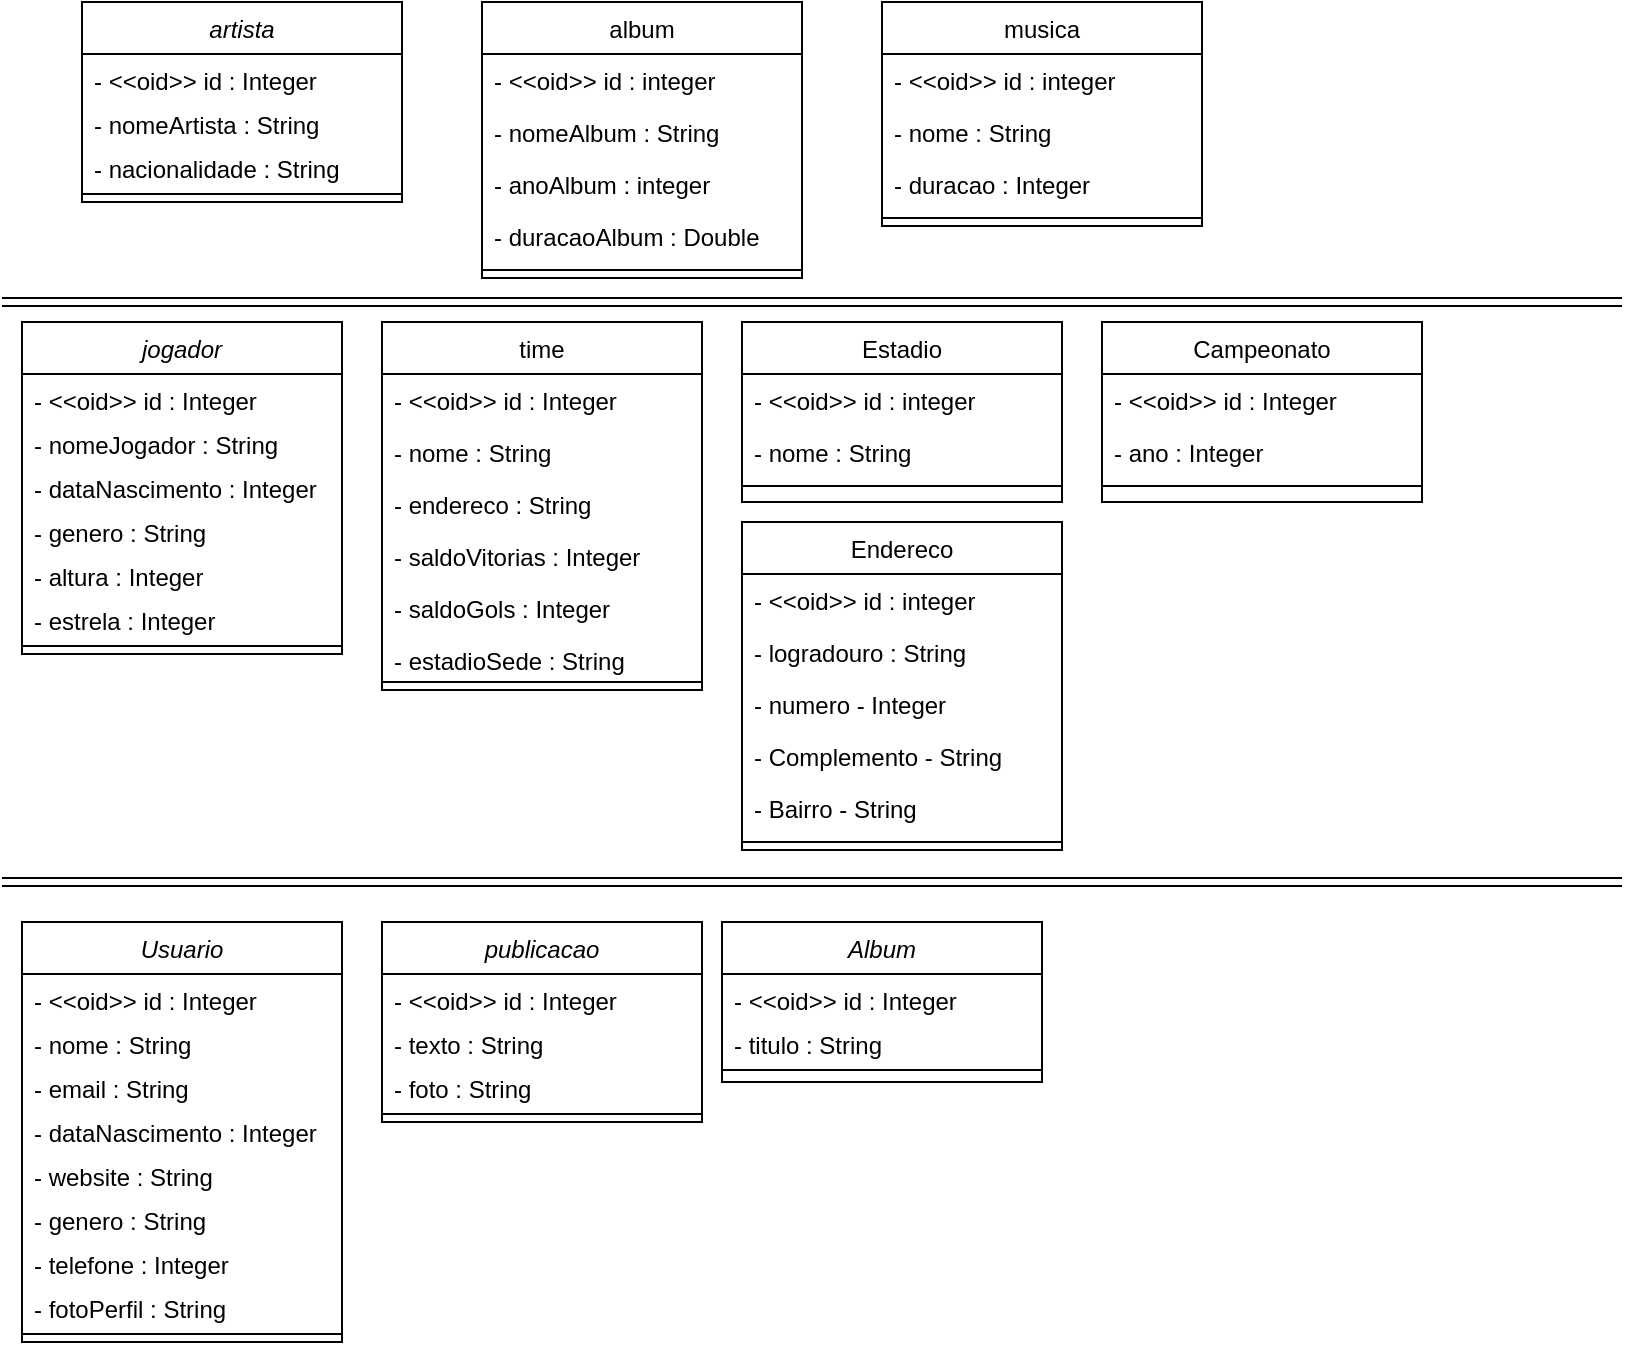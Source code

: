 <mxfile version="22.1.7" type="github">
  <diagram id="C5RBs43oDa-KdzZeNtuy" name="Page-1">
    <mxGraphModel dx="989" dy="539" grid="1" gridSize="10" guides="1" tooltips="1" connect="1" arrows="1" fold="1" page="1" pageScale="1" pageWidth="827" pageHeight="1169" math="0" shadow="0">
      <root>
        <mxCell id="WIyWlLk6GJQsqaUBKTNV-0" />
        <mxCell id="WIyWlLk6GJQsqaUBKTNV-1" parent="WIyWlLk6GJQsqaUBKTNV-0" />
        <mxCell id="zkfFHV4jXpPFQw0GAbJ--0" value="artista" style="swimlane;fontStyle=2;align=center;verticalAlign=top;childLayout=stackLayout;horizontal=1;startSize=26;horizontalStack=0;resizeParent=1;resizeLast=0;collapsible=1;marginBottom=0;rounded=0;shadow=0;strokeWidth=1;" parent="WIyWlLk6GJQsqaUBKTNV-1" vertex="1">
          <mxGeometry x="40" y="40" width="160" height="100" as="geometry">
            <mxRectangle x="230" y="140" width="160" height="26" as="alternateBounds" />
          </mxGeometry>
        </mxCell>
        <mxCell id="zkfFHV4jXpPFQw0GAbJ--1" value="- &lt;&lt;oid&gt;&gt; id : Integer" style="text;align=left;verticalAlign=top;spacingLeft=4;spacingRight=4;overflow=hidden;rotatable=0;points=[[0,0.5],[1,0.5]];portConstraint=eastwest;" parent="zkfFHV4jXpPFQw0GAbJ--0" vertex="1">
          <mxGeometry y="26" width="160" height="22" as="geometry" />
        </mxCell>
        <mxCell id="GjbUlt5qz_9yMM0hO7gG-6" value="- nomeArtista : String" style="text;align=left;verticalAlign=top;spacingLeft=4;spacingRight=4;overflow=hidden;rotatable=0;points=[[0,0.5],[1,0.5]];portConstraint=eastwest;" vertex="1" parent="zkfFHV4jXpPFQw0GAbJ--0">
          <mxGeometry y="48" width="160" height="22" as="geometry" />
        </mxCell>
        <mxCell id="GjbUlt5qz_9yMM0hO7gG-7" value="- nacionalidade : String" style="text;align=left;verticalAlign=top;spacingLeft=4;spacingRight=4;overflow=hidden;rotatable=0;points=[[0,0.5],[1,0.5]];portConstraint=eastwest;" vertex="1" parent="zkfFHV4jXpPFQw0GAbJ--0">
          <mxGeometry y="70" width="160" height="22" as="geometry" />
        </mxCell>
        <mxCell id="zkfFHV4jXpPFQw0GAbJ--4" value="" style="line;html=1;strokeWidth=1;align=left;verticalAlign=middle;spacingTop=-1;spacingLeft=3;spacingRight=3;rotatable=0;labelPosition=right;points=[];portConstraint=eastwest;" parent="zkfFHV4jXpPFQw0GAbJ--0" vertex="1">
          <mxGeometry y="92" width="160" height="8" as="geometry" />
        </mxCell>
        <mxCell id="zkfFHV4jXpPFQw0GAbJ--6" value="musica" style="swimlane;fontStyle=0;align=center;verticalAlign=top;childLayout=stackLayout;horizontal=1;startSize=26;horizontalStack=0;resizeParent=1;resizeLast=0;collapsible=1;marginBottom=0;rounded=0;shadow=0;strokeWidth=1;" parent="WIyWlLk6GJQsqaUBKTNV-1" vertex="1">
          <mxGeometry x="440" y="40" width="160" height="112" as="geometry">
            <mxRectangle x="130" y="380" width="160" height="26" as="alternateBounds" />
          </mxGeometry>
        </mxCell>
        <mxCell id="GjbUlt5qz_9yMM0hO7gG-10" value="- &lt;&lt;oid&gt;&gt; id : integer" style="text;align=left;verticalAlign=top;spacingLeft=4;spacingRight=4;overflow=hidden;rotatable=0;points=[[0,0.5],[1,0.5]];portConstraint=eastwest;rounded=0;shadow=0;html=0;" vertex="1" parent="zkfFHV4jXpPFQw0GAbJ--6">
          <mxGeometry y="26" width="160" height="26" as="geometry" />
        </mxCell>
        <mxCell id="zkfFHV4jXpPFQw0GAbJ--7" value="- nome : String" style="text;align=left;verticalAlign=top;spacingLeft=4;spacingRight=4;overflow=hidden;rotatable=0;points=[[0,0.5],[1,0.5]];portConstraint=eastwest;" parent="zkfFHV4jXpPFQw0GAbJ--6" vertex="1">
          <mxGeometry y="52" width="160" height="26" as="geometry" />
        </mxCell>
        <mxCell id="zkfFHV4jXpPFQw0GAbJ--8" value="- duracao : Integer" style="text;align=left;verticalAlign=top;spacingLeft=4;spacingRight=4;overflow=hidden;rotatable=0;points=[[0,0.5],[1,0.5]];portConstraint=eastwest;rounded=0;shadow=0;html=0;" parent="zkfFHV4jXpPFQw0GAbJ--6" vertex="1">
          <mxGeometry y="78" width="160" height="26" as="geometry" />
        </mxCell>
        <mxCell id="zkfFHV4jXpPFQw0GAbJ--9" value="" style="line;html=1;strokeWidth=1;align=left;verticalAlign=middle;spacingTop=-1;spacingLeft=3;spacingRight=3;rotatable=0;labelPosition=right;points=[];portConstraint=eastwest;" parent="zkfFHV4jXpPFQw0GAbJ--6" vertex="1">
          <mxGeometry y="104" width="160" height="8" as="geometry" />
        </mxCell>
        <mxCell id="zkfFHV4jXpPFQw0GAbJ--17" value="album" style="swimlane;fontStyle=0;align=center;verticalAlign=top;childLayout=stackLayout;horizontal=1;startSize=26;horizontalStack=0;resizeParent=1;resizeLast=0;collapsible=1;marginBottom=0;rounded=0;shadow=0;strokeWidth=1;" parent="WIyWlLk6GJQsqaUBKTNV-1" vertex="1">
          <mxGeometry x="240" y="40" width="160" height="138" as="geometry">
            <mxRectangle x="550" y="140" width="160" height="26" as="alternateBounds" />
          </mxGeometry>
        </mxCell>
        <mxCell id="GjbUlt5qz_9yMM0hO7gG-9" value="- &lt;&lt;oid&gt;&gt; id : integer" style="text;align=left;verticalAlign=top;spacingLeft=4;spacingRight=4;overflow=hidden;rotatable=0;points=[[0,0.5],[1,0.5]];portConstraint=eastwest;" vertex="1" parent="zkfFHV4jXpPFQw0GAbJ--17">
          <mxGeometry y="26" width="160" height="26" as="geometry" />
        </mxCell>
        <mxCell id="zkfFHV4jXpPFQw0GAbJ--18" value="- nomeAlbum : String" style="text;align=left;verticalAlign=top;spacingLeft=4;spacingRight=4;overflow=hidden;rotatable=0;points=[[0,0.5],[1,0.5]];portConstraint=eastwest;" parent="zkfFHV4jXpPFQw0GAbJ--17" vertex="1">
          <mxGeometry y="52" width="160" height="26" as="geometry" />
        </mxCell>
        <mxCell id="zkfFHV4jXpPFQw0GAbJ--19" value="- anoAlbum : integer" style="text;align=left;verticalAlign=top;spacingLeft=4;spacingRight=4;overflow=hidden;rotatable=0;points=[[0,0.5],[1,0.5]];portConstraint=eastwest;rounded=0;shadow=0;html=0;" parent="zkfFHV4jXpPFQw0GAbJ--17" vertex="1">
          <mxGeometry y="78" width="160" height="26" as="geometry" />
        </mxCell>
        <mxCell id="zkfFHV4jXpPFQw0GAbJ--20" value="- duracaoAlbum : Double" style="text;align=left;verticalAlign=top;spacingLeft=4;spacingRight=4;overflow=hidden;rotatable=0;points=[[0,0.5],[1,0.5]];portConstraint=eastwest;rounded=0;shadow=0;html=0;" parent="zkfFHV4jXpPFQw0GAbJ--17" vertex="1">
          <mxGeometry y="104" width="160" height="26" as="geometry" />
        </mxCell>
        <mxCell id="zkfFHV4jXpPFQw0GAbJ--23" value="" style="line;html=1;strokeWidth=1;align=left;verticalAlign=middle;spacingTop=-1;spacingLeft=3;spacingRight=3;rotatable=0;labelPosition=right;points=[];portConstraint=eastwest;" parent="zkfFHV4jXpPFQw0GAbJ--17" vertex="1">
          <mxGeometry y="130" width="160" height="8" as="geometry" />
        </mxCell>
        <mxCell id="GjbUlt5qz_9yMM0hO7gG-11" value="jogador" style="swimlane;fontStyle=2;align=center;verticalAlign=top;childLayout=stackLayout;horizontal=1;startSize=26;horizontalStack=0;resizeParent=1;resizeLast=0;collapsible=1;marginBottom=0;rounded=0;shadow=0;strokeWidth=1;" vertex="1" parent="WIyWlLk6GJQsqaUBKTNV-1">
          <mxGeometry x="10" y="200" width="160" height="166" as="geometry">
            <mxRectangle x="230" y="140" width="160" height="26" as="alternateBounds" />
          </mxGeometry>
        </mxCell>
        <mxCell id="GjbUlt5qz_9yMM0hO7gG-12" value="- &lt;&lt;oid&gt;&gt; id : Integer" style="text;align=left;verticalAlign=top;spacingLeft=4;spacingRight=4;overflow=hidden;rotatable=0;points=[[0,0.5],[1,0.5]];portConstraint=eastwest;" vertex="1" parent="GjbUlt5qz_9yMM0hO7gG-11">
          <mxGeometry y="26" width="160" height="22" as="geometry" />
        </mxCell>
        <mxCell id="GjbUlt5qz_9yMM0hO7gG-13" value="- nomeJogador : String" style="text;align=left;verticalAlign=top;spacingLeft=4;spacingRight=4;overflow=hidden;rotatable=0;points=[[0,0.5],[1,0.5]];portConstraint=eastwest;" vertex="1" parent="GjbUlt5qz_9yMM0hO7gG-11">
          <mxGeometry y="48" width="160" height="22" as="geometry" />
        </mxCell>
        <mxCell id="GjbUlt5qz_9yMM0hO7gG-16" value="- dataNascimento : Integer" style="text;align=left;verticalAlign=top;spacingLeft=4;spacingRight=4;overflow=hidden;rotatable=0;points=[[0,0.5],[1,0.5]];portConstraint=eastwest;" vertex="1" parent="GjbUlt5qz_9yMM0hO7gG-11">
          <mxGeometry y="70" width="160" height="22" as="geometry" />
        </mxCell>
        <mxCell id="GjbUlt5qz_9yMM0hO7gG-14" value="- genero : String" style="text;align=left;verticalAlign=top;spacingLeft=4;spacingRight=4;overflow=hidden;rotatable=0;points=[[0,0.5],[1,0.5]];portConstraint=eastwest;" vertex="1" parent="GjbUlt5qz_9yMM0hO7gG-11">
          <mxGeometry y="92" width="160" height="22" as="geometry" />
        </mxCell>
        <mxCell id="GjbUlt5qz_9yMM0hO7gG-17" value="- altura : Integer" style="text;align=left;verticalAlign=top;spacingLeft=4;spacingRight=4;overflow=hidden;rotatable=0;points=[[0,0.5],[1,0.5]];portConstraint=eastwest;" vertex="1" parent="GjbUlt5qz_9yMM0hO7gG-11">
          <mxGeometry y="114" width="160" height="22" as="geometry" />
        </mxCell>
        <mxCell id="GjbUlt5qz_9yMM0hO7gG-18" value="- estrela : Integer" style="text;align=left;verticalAlign=top;spacingLeft=4;spacingRight=4;overflow=hidden;rotatable=0;points=[[0,0.5],[1,0.5]];portConstraint=eastwest;" vertex="1" parent="GjbUlt5qz_9yMM0hO7gG-11">
          <mxGeometry y="136" width="160" height="22" as="geometry" />
        </mxCell>
        <mxCell id="GjbUlt5qz_9yMM0hO7gG-15" value="" style="line;html=1;strokeWidth=1;align=left;verticalAlign=middle;spacingTop=-1;spacingLeft=3;spacingRight=3;rotatable=0;labelPosition=right;points=[];portConstraint=eastwest;" vertex="1" parent="GjbUlt5qz_9yMM0hO7gG-11">
          <mxGeometry y="158" width="160" height="8" as="geometry" />
        </mxCell>
        <mxCell id="GjbUlt5qz_9yMM0hO7gG-19" value="Endereco" style="swimlane;fontStyle=0;align=center;verticalAlign=top;childLayout=stackLayout;horizontal=1;startSize=26;horizontalStack=0;resizeParent=1;resizeLast=0;collapsible=1;marginBottom=0;rounded=0;shadow=0;strokeWidth=1;" vertex="1" parent="WIyWlLk6GJQsqaUBKTNV-1">
          <mxGeometry x="370" y="300" width="160" height="164" as="geometry">
            <mxRectangle x="130" y="380" width="160" height="26" as="alternateBounds" />
          </mxGeometry>
        </mxCell>
        <mxCell id="GjbUlt5qz_9yMM0hO7gG-20" value="- &lt;&lt;oid&gt;&gt; id : integer" style="text;align=left;verticalAlign=top;spacingLeft=4;spacingRight=4;overflow=hidden;rotatable=0;points=[[0,0.5],[1,0.5]];portConstraint=eastwest;rounded=0;shadow=0;html=0;" vertex="1" parent="GjbUlt5qz_9yMM0hO7gG-19">
          <mxGeometry y="26" width="160" height="26" as="geometry" />
        </mxCell>
        <mxCell id="GjbUlt5qz_9yMM0hO7gG-21" value="- logradouro : String" style="text;align=left;verticalAlign=top;spacingLeft=4;spacingRight=4;overflow=hidden;rotatable=0;points=[[0,0.5],[1,0.5]];portConstraint=eastwest;" vertex="1" parent="GjbUlt5qz_9yMM0hO7gG-19">
          <mxGeometry y="52" width="160" height="26" as="geometry" />
        </mxCell>
        <mxCell id="GjbUlt5qz_9yMM0hO7gG-22" value="- numero - Integer" style="text;align=left;verticalAlign=top;spacingLeft=4;spacingRight=4;overflow=hidden;rotatable=0;points=[[0,0.5],[1,0.5]];portConstraint=eastwest;rounded=0;shadow=0;html=0;" vertex="1" parent="GjbUlt5qz_9yMM0hO7gG-19">
          <mxGeometry y="78" width="160" height="26" as="geometry" />
        </mxCell>
        <mxCell id="GjbUlt5qz_9yMM0hO7gG-42" value="- Complemento - String" style="text;align=left;verticalAlign=top;spacingLeft=4;spacingRight=4;overflow=hidden;rotatable=0;points=[[0,0.5],[1,0.5]];portConstraint=eastwest;rounded=0;shadow=0;html=0;" vertex="1" parent="GjbUlt5qz_9yMM0hO7gG-19">
          <mxGeometry y="104" width="160" height="26" as="geometry" />
        </mxCell>
        <mxCell id="GjbUlt5qz_9yMM0hO7gG-43" value="- Bairro - String" style="text;align=left;verticalAlign=top;spacingLeft=4;spacingRight=4;overflow=hidden;rotatable=0;points=[[0,0.5],[1,0.5]];portConstraint=eastwest;rounded=0;shadow=0;html=0;" vertex="1" parent="GjbUlt5qz_9yMM0hO7gG-19">
          <mxGeometry y="130" width="160" height="26" as="geometry" />
        </mxCell>
        <mxCell id="GjbUlt5qz_9yMM0hO7gG-23" value="" style="line;html=1;strokeWidth=1;align=left;verticalAlign=middle;spacingTop=-1;spacingLeft=3;spacingRight=3;rotatable=0;labelPosition=right;points=[];portConstraint=eastwest;" vertex="1" parent="GjbUlt5qz_9yMM0hO7gG-19">
          <mxGeometry y="156" width="160" height="8" as="geometry" />
        </mxCell>
        <mxCell id="GjbUlt5qz_9yMM0hO7gG-24" value="Estadio" style="swimlane;fontStyle=0;align=center;verticalAlign=top;childLayout=stackLayout;horizontal=1;startSize=26;horizontalStack=0;resizeParent=1;resizeLast=0;collapsible=1;marginBottom=0;rounded=0;shadow=0;strokeWidth=1;" vertex="1" parent="WIyWlLk6GJQsqaUBKTNV-1">
          <mxGeometry x="370" y="200" width="160" height="90" as="geometry">
            <mxRectangle x="130" y="380" width="160" height="26" as="alternateBounds" />
          </mxGeometry>
        </mxCell>
        <mxCell id="GjbUlt5qz_9yMM0hO7gG-25" value="- &lt;&lt;oid&gt;&gt; id : integer" style="text;align=left;verticalAlign=top;spacingLeft=4;spacingRight=4;overflow=hidden;rotatable=0;points=[[0,0.5],[1,0.5]];portConstraint=eastwest;rounded=0;shadow=0;html=0;" vertex="1" parent="GjbUlt5qz_9yMM0hO7gG-24">
          <mxGeometry y="26" width="160" height="26" as="geometry" />
        </mxCell>
        <mxCell id="GjbUlt5qz_9yMM0hO7gG-26" value="- nome : String" style="text;align=left;verticalAlign=top;spacingLeft=4;spacingRight=4;overflow=hidden;rotatable=0;points=[[0,0.5],[1,0.5]];portConstraint=eastwest;" vertex="1" parent="GjbUlt5qz_9yMM0hO7gG-24">
          <mxGeometry y="52" width="160" height="26" as="geometry" />
        </mxCell>
        <mxCell id="GjbUlt5qz_9yMM0hO7gG-28" value="" style="line;html=1;strokeWidth=1;align=left;verticalAlign=middle;spacingTop=-1;spacingLeft=3;spacingRight=3;rotatable=0;labelPosition=right;points=[];portConstraint=eastwest;" vertex="1" parent="GjbUlt5qz_9yMM0hO7gG-24">
          <mxGeometry y="78" width="160" height="8" as="geometry" />
        </mxCell>
        <mxCell id="GjbUlt5qz_9yMM0hO7gG-29" value="time" style="swimlane;fontStyle=0;align=center;verticalAlign=top;childLayout=stackLayout;horizontal=1;startSize=26;horizontalStack=0;resizeParent=1;resizeLast=0;collapsible=1;marginBottom=0;rounded=0;shadow=0;strokeWidth=1;" vertex="1" parent="WIyWlLk6GJQsqaUBKTNV-1">
          <mxGeometry x="190" y="200" width="160" height="184" as="geometry">
            <mxRectangle x="130" y="380" width="160" height="26" as="alternateBounds" />
          </mxGeometry>
        </mxCell>
        <mxCell id="GjbUlt5qz_9yMM0hO7gG-30" value="- &lt;&lt;oid&gt;&gt; id : Integer" style="text;align=left;verticalAlign=top;spacingLeft=4;spacingRight=4;overflow=hidden;rotatable=0;points=[[0,0.5],[1,0.5]];portConstraint=eastwest;rounded=0;shadow=0;html=0;" vertex="1" parent="GjbUlt5qz_9yMM0hO7gG-29">
          <mxGeometry y="26" width="160" height="26" as="geometry" />
        </mxCell>
        <mxCell id="GjbUlt5qz_9yMM0hO7gG-31" value="- nome : String" style="text;align=left;verticalAlign=top;spacingLeft=4;spacingRight=4;overflow=hidden;rotatable=0;points=[[0,0.5],[1,0.5]];portConstraint=eastwest;" vertex="1" parent="GjbUlt5qz_9yMM0hO7gG-29">
          <mxGeometry y="52" width="160" height="26" as="geometry" />
        </mxCell>
        <mxCell id="GjbUlt5qz_9yMM0hO7gG-32" value="- endereco : String" style="text;align=left;verticalAlign=top;spacingLeft=4;spacingRight=4;overflow=hidden;rotatable=0;points=[[0,0.5],[1,0.5]];portConstraint=eastwest;rounded=0;shadow=0;html=0;" vertex="1" parent="GjbUlt5qz_9yMM0hO7gG-29">
          <mxGeometry y="78" width="160" height="26" as="geometry" />
        </mxCell>
        <mxCell id="GjbUlt5qz_9yMM0hO7gG-39" value="- saldoVitorias : Integer" style="text;align=left;verticalAlign=top;spacingLeft=4;spacingRight=4;overflow=hidden;rotatable=0;points=[[0,0.5],[1,0.5]];portConstraint=eastwest;rounded=0;shadow=0;html=0;" vertex="1" parent="GjbUlt5qz_9yMM0hO7gG-29">
          <mxGeometry y="104" width="160" height="26" as="geometry" />
        </mxCell>
        <mxCell id="GjbUlt5qz_9yMM0hO7gG-40" value="- saldoGols : Integer" style="text;align=left;verticalAlign=top;spacingLeft=4;spacingRight=4;overflow=hidden;rotatable=0;points=[[0,0.5],[1,0.5]];portConstraint=eastwest;rounded=0;shadow=0;html=0;" vertex="1" parent="GjbUlt5qz_9yMM0hO7gG-29">
          <mxGeometry y="130" width="160" height="26" as="geometry" />
        </mxCell>
        <mxCell id="GjbUlt5qz_9yMM0hO7gG-41" value="- estadioSede : String" style="text;align=left;verticalAlign=top;spacingLeft=4;spacingRight=4;overflow=hidden;rotatable=0;points=[[0,0.5],[1,0.5]];portConstraint=eastwest;rounded=0;shadow=0;html=0;" vertex="1" parent="GjbUlt5qz_9yMM0hO7gG-29">
          <mxGeometry y="156" width="160" height="20" as="geometry" />
        </mxCell>
        <mxCell id="GjbUlt5qz_9yMM0hO7gG-33" value="" style="line;html=1;strokeWidth=1;align=left;verticalAlign=middle;spacingTop=-1;spacingLeft=3;spacingRight=3;rotatable=0;labelPosition=right;points=[];portConstraint=eastwest;" vertex="1" parent="GjbUlt5qz_9yMM0hO7gG-29">
          <mxGeometry y="176" width="160" height="8" as="geometry" />
        </mxCell>
        <mxCell id="GjbUlt5qz_9yMM0hO7gG-34" value="Campeonato" style="swimlane;fontStyle=0;align=center;verticalAlign=top;childLayout=stackLayout;horizontal=1;startSize=26;horizontalStack=0;resizeParent=1;resizeLast=0;collapsible=1;marginBottom=0;rounded=0;shadow=0;strokeWidth=1;" vertex="1" parent="WIyWlLk6GJQsqaUBKTNV-1">
          <mxGeometry x="550" y="200" width="160" height="90" as="geometry">
            <mxRectangle x="130" y="380" width="160" height="26" as="alternateBounds" />
          </mxGeometry>
        </mxCell>
        <mxCell id="GjbUlt5qz_9yMM0hO7gG-35" value="- &lt;&lt;oid&gt;&gt; id : Integer" style="text;align=left;verticalAlign=top;spacingLeft=4;spacingRight=4;overflow=hidden;rotatable=0;points=[[0,0.5],[1,0.5]];portConstraint=eastwest;rounded=0;shadow=0;html=0;" vertex="1" parent="GjbUlt5qz_9yMM0hO7gG-34">
          <mxGeometry y="26" width="160" height="26" as="geometry" />
        </mxCell>
        <mxCell id="GjbUlt5qz_9yMM0hO7gG-36" value="- ano : Integer" style="text;align=left;verticalAlign=top;spacingLeft=4;spacingRight=4;overflow=hidden;rotatable=0;points=[[0,0.5],[1,0.5]];portConstraint=eastwest;" vertex="1" parent="GjbUlt5qz_9yMM0hO7gG-34">
          <mxGeometry y="52" width="160" height="26" as="geometry" />
        </mxCell>
        <mxCell id="GjbUlt5qz_9yMM0hO7gG-38" value="" style="line;html=1;strokeWidth=1;align=left;verticalAlign=middle;spacingTop=-1;spacingLeft=3;spacingRight=3;rotatable=0;labelPosition=right;points=[];portConstraint=eastwest;" vertex="1" parent="GjbUlt5qz_9yMM0hO7gG-34">
          <mxGeometry y="78" width="160" height="8" as="geometry" />
        </mxCell>
        <mxCell id="GjbUlt5qz_9yMM0hO7gG-44" value="" style="shape=link;html=1;rounded=0;" edge="1" parent="WIyWlLk6GJQsqaUBKTNV-1">
          <mxGeometry width="100" relative="1" as="geometry">
            <mxPoint y="190" as="sourcePoint" />
            <mxPoint x="810" y="190" as="targetPoint" />
            <Array as="points">
              <mxPoint x="470" y="190" />
            </Array>
          </mxGeometry>
        </mxCell>
        <mxCell id="GjbUlt5qz_9yMM0hO7gG-51" value="" style="shape=link;html=1;rounded=0;" edge="1" parent="WIyWlLk6GJQsqaUBKTNV-1">
          <mxGeometry width="100" relative="1" as="geometry">
            <mxPoint y="480" as="sourcePoint" />
            <mxPoint x="810" y="480" as="targetPoint" />
            <Array as="points">
              <mxPoint x="470" y="480" />
            </Array>
          </mxGeometry>
        </mxCell>
        <mxCell id="GjbUlt5qz_9yMM0hO7gG-52" value="Usuario" style="swimlane;fontStyle=2;align=center;verticalAlign=top;childLayout=stackLayout;horizontal=1;startSize=26;horizontalStack=0;resizeParent=1;resizeLast=0;collapsible=1;marginBottom=0;rounded=0;shadow=0;strokeWidth=1;" vertex="1" parent="WIyWlLk6GJQsqaUBKTNV-1">
          <mxGeometry x="10" y="500" width="160" height="210" as="geometry">
            <mxRectangle x="230" y="140" width="160" height="26" as="alternateBounds" />
          </mxGeometry>
        </mxCell>
        <mxCell id="GjbUlt5qz_9yMM0hO7gG-53" value="- &lt;&lt;oid&gt;&gt; id : Integer" style="text;align=left;verticalAlign=top;spacingLeft=4;spacingRight=4;overflow=hidden;rotatable=0;points=[[0,0.5],[1,0.5]];portConstraint=eastwest;" vertex="1" parent="GjbUlt5qz_9yMM0hO7gG-52">
          <mxGeometry y="26" width="160" height="22" as="geometry" />
        </mxCell>
        <mxCell id="GjbUlt5qz_9yMM0hO7gG-54" value="- nome : String" style="text;align=left;verticalAlign=top;spacingLeft=4;spacingRight=4;overflow=hidden;rotatable=0;points=[[0,0.5],[1,0.5]];portConstraint=eastwest;" vertex="1" parent="GjbUlt5qz_9yMM0hO7gG-52">
          <mxGeometry y="48" width="160" height="22" as="geometry" />
        </mxCell>
        <mxCell id="GjbUlt5qz_9yMM0hO7gG-55" value="- email : String" style="text;align=left;verticalAlign=top;spacingLeft=4;spacingRight=4;overflow=hidden;rotatable=0;points=[[0,0.5],[1,0.5]];portConstraint=eastwest;" vertex="1" parent="GjbUlt5qz_9yMM0hO7gG-52">
          <mxGeometry y="70" width="160" height="22" as="geometry" />
        </mxCell>
        <mxCell id="GjbUlt5qz_9yMM0hO7gG-56" value="- dataNascimento : Integer" style="text;align=left;verticalAlign=top;spacingLeft=4;spacingRight=4;overflow=hidden;rotatable=0;points=[[0,0.5],[1,0.5]];portConstraint=eastwest;" vertex="1" parent="GjbUlt5qz_9yMM0hO7gG-52">
          <mxGeometry y="92" width="160" height="22" as="geometry" />
        </mxCell>
        <mxCell id="GjbUlt5qz_9yMM0hO7gG-57" value="- website : String" style="text;align=left;verticalAlign=top;spacingLeft=4;spacingRight=4;overflow=hidden;rotatable=0;points=[[0,0.5],[1,0.5]];portConstraint=eastwest;" vertex="1" parent="GjbUlt5qz_9yMM0hO7gG-52">
          <mxGeometry y="114" width="160" height="22" as="geometry" />
        </mxCell>
        <mxCell id="GjbUlt5qz_9yMM0hO7gG-58" value="- genero : String" style="text;align=left;verticalAlign=top;spacingLeft=4;spacingRight=4;overflow=hidden;rotatable=0;points=[[0,0.5],[1,0.5]];portConstraint=eastwest;" vertex="1" parent="GjbUlt5qz_9yMM0hO7gG-52">
          <mxGeometry y="136" width="160" height="22" as="geometry" />
        </mxCell>
        <mxCell id="GjbUlt5qz_9yMM0hO7gG-60" value="- telefone : Integer" style="text;align=left;verticalAlign=top;spacingLeft=4;spacingRight=4;overflow=hidden;rotatable=0;points=[[0,0.5],[1,0.5]];portConstraint=eastwest;" vertex="1" parent="GjbUlt5qz_9yMM0hO7gG-52">
          <mxGeometry y="158" width="160" height="22" as="geometry" />
        </mxCell>
        <mxCell id="GjbUlt5qz_9yMM0hO7gG-61" value="- fotoPerfil : String" style="text;align=left;verticalAlign=top;spacingLeft=4;spacingRight=4;overflow=hidden;rotatable=0;points=[[0,0.5],[1,0.5]];portConstraint=eastwest;" vertex="1" parent="GjbUlt5qz_9yMM0hO7gG-52">
          <mxGeometry y="180" width="160" height="22" as="geometry" />
        </mxCell>
        <mxCell id="GjbUlt5qz_9yMM0hO7gG-59" value="" style="line;html=1;strokeWidth=1;align=left;verticalAlign=middle;spacingTop=-1;spacingLeft=3;spacingRight=3;rotatable=0;labelPosition=right;points=[];portConstraint=eastwest;" vertex="1" parent="GjbUlt5qz_9yMM0hO7gG-52">
          <mxGeometry y="202" width="160" height="8" as="geometry" />
        </mxCell>
        <mxCell id="GjbUlt5qz_9yMM0hO7gG-62" value="Album" style="swimlane;fontStyle=2;align=center;verticalAlign=top;childLayout=stackLayout;horizontal=1;startSize=26;horizontalStack=0;resizeParent=1;resizeLast=0;collapsible=1;marginBottom=0;rounded=0;shadow=0;strokeWidth=1;" vertex="1" parent="WIyWlLk6GJQsqaUBKTNV-1">
          <mxGeometry x="360" y="500" width="160" height="80" as="geometry">
            <mxRectangle x="230" y="140" width="160" height="26" as="alternateBounds" />
          </mxGeometry>
        </mxCell>
        <mxCell id="GjbUlt5qz_9yMM0hO7gG-63" value="- &lt;&lt;oid&gt;&gt; id : Integer" style="text;align=left;verticalAlign=top;spacingLeft=4;spacingRight=4;overflow=hidden;rotatable=0;points=[[0,0.5],[1,0.5]];portConstraint=eastwest;" vertex="1" parent="GjbUlt5qz_9yMM0hO7gG-62">
          <mxGeometry y="26" width="160" height="22" as="geometry" />
        </mxCell>
        <mxCell id="GjbUlt5qz_9yMM0hO7gG-64" value="- titulo : String" style="text;align=left;verticalAlign=top;spacingLeft=4;spacingRight=4;overflow=hidden;rotatable=0;points=[[0,0.5],[1,0.5]];portConstraint=eastwest;" vertex="1" parent="GjbUlt5qz_9yMM0hO7gG-62">
          <mxGeometry y="48" width="160" height="22" as="geometry" />
        </mxCell>
        <mxCell id="GjbUlt5qz_9yMM0hO7gG-71" value="" style="line;html=1;strokeWidth=1;align=left;verticalAlign=middle;spacingTop=-1;spacingLeft=3;spacingRight=3;rotatable=0;labelPosition=right;points=[];portConstraint=eastwest;" vertex="1" parent="GjbUlt5qz_9yMM0hO7gG-62">
          <mxGeometry y="70" width="160" height="8" as="geometry" />
        </mxCell>
        <mxCell id="GjbUlt5qz_9yMM0hO7gG-72" value="publicacao" style="swimlane;fontStyle=2;align=center;verticalAlign=top;childLayout=stackLayout;horizontal=1;startSize=26;horizontalStack=0;resizeParent=1;resizeLast=0;collapsible=1;marginBottom=0;rounded=0;shadow=0;strokeWidth=1;" vertex="1" parent="WIyWlLk6GJQsqaUBKTNV-1">
          <mxGeometry x="190" y="500" width="160" height="100" as="geometry">
            <mxRectangle x="230" y="140" width="160" height="26" as="alternateBounds" />
          </mxGeometry>
        </mxCell>
        <mxCell id="GjbUlt5qz_9yMM0hO7gG-73" value="- &lt;&lt;oid&gt;&gt; id : Integer" style="text;align=left;verticalAlign=top;spacingLeft=4;spacingRight=4;overflow=hidden;rotatable=0;points=[[0,0.5],[1,0.5]];portConstraint=eastwest;" vertex="1" parent="GjbUlt5qz_9yMM0hO7gG-72">
          <mxGeometry y="26" width="160" height="22" as="geometry" />
        </mxCell>
        <mxCell id="GjbUlt5qz_9yMM0hO7gG-74" value="- texto : String" style="text;align=left;verticalAlign=top;spacingLeft=4;spacingRight=4;overflow=hidden;rotatable=0;points=[[0,0.5],[1,0.5]];portConstraint=eastwest;" vertex="1" parent="GjbUlt5qz_9yMM0hO7gG-72">
          <mxGeometry y="48" width="160" height="22" as="geometry" />
        </mxCell>
        <mxCell id="GjbUlt5qz_9yMM0hO7gG-76" value="- foto : String" style="text;align=left;verticalAlign=top;spacingLeft=4;spacingRight=4;overflow=hidden;rotatable=0;points=[[0,0.5],[1,0.5]];portConstraint=eastwest;" vertex="1" parent="GjbUlt5qz_9yMM0hO7gG-72">
          <mxGeometry y="70" width="160" height="22" as="geometry" />
        </mxCell>
        <mxCell id="GjbUlt5qz_9yMM0hO7gG-75" value="" style="line;html=1;strokeWidth=1;align=left;verticalAlign=middle;spacingTop=-1;spacingLeft=3;spacingRight=3;rotatable=0;labelPosition=right;points=[];portConstraint=eastwest;" vertex="1" parent="GjbUlt5qz_9yMM0hO7gG-72">
          <mxGeometry y="92" width="160" height="8" as="geometry" />
        </mxCell>
      </root>
    </mxGraphModel>
  </diagram>
</mxfile>
